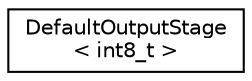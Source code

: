 digraph "Graphical Class Hierarchy"
{
 // LATEX_PDF_SIZE
  edge [fontname="Helvetica",fontsize="10",labelfontname="Helvetica",labelfontsize="10"];
  node [fontname="Helvetica",fontsize="10",shape=record];
  rankdir="LR";
  Node0 [label="DefaultOutputStage\l\< int8_t \>",height=0.2,width=0.4,color="black", fillcolor="white", style="filled",URL="$structarm__conv_1_1depthwise_1_1_default_output_stage_3_01int8__t_01_4.xhtml",tooltip=" "];
}
